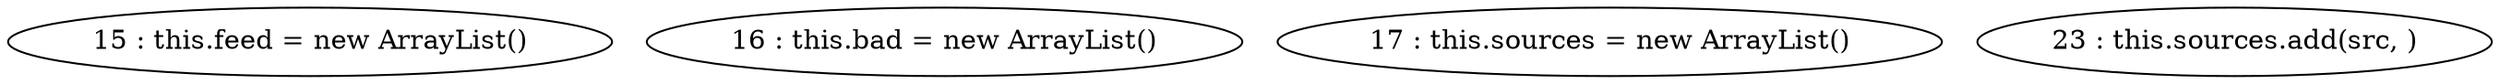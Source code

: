 digraph G {
"15 : this.feed = new ArrayList()"
"16 : this.bad = new ArrayList()"
"17 : this.sources = new ArrayList()"
"23 : this.sources.add(src, )"
}